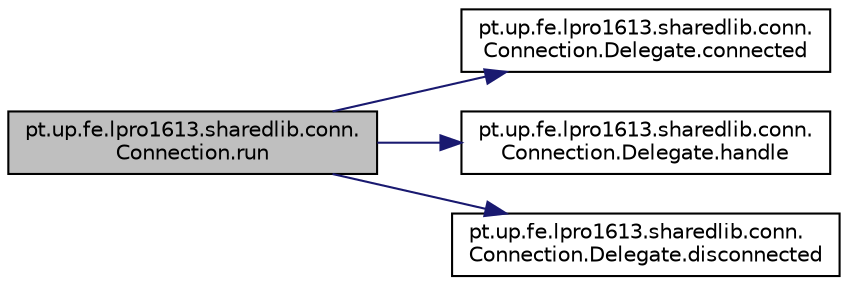 digraph "pt.up.fe.lpro1613.sharedlib.conn.Connection.run"
{
  edge [fontname="Helvetica",fontsize="10",labelfontname="Helvetica",labelfontsize="10"];
  node [fontname="Helvetica",fontsize="10",shape=record];
  rankdir="LR";
  Node22 [label="pt.up.fe.lpro1613.sharedlib.conn.\lConnection.run",height=0.2,width=0.4,color="black", fillcolor="grey75", style="filled", fontcolor="black"];
  Node22 -> Node23 [color="midnightblue",fontsize="10",style="solid",fontname="Helvetica"];
  Node23 [label="pt.up.fe.lpro1613.sharedlib.conn.\lConnection.Delegate.connected",height=0.2,width=0.4,color="black", fillcolor="white", style="filled",URL="$interfacept_1_1up_1_1fe_1_1lpro1613_1_1sharedlib_1_1conn_1_1_connection_1_1_delegate.html#afeb3c54ced46916733df2ba0b0e2d87e"];
  Node22 -> Node24 [color="midnightblue",fontsize="10",style="solid",fontname="Helvetica"];
  Node24 [label="pt.up.fe.lpro1613.sharedlib.conn.\lConnection.Delegate.handle",height=0.2,width=0.4,color="black", fillcolor="white", style="filled",URL="$interfacept_1_1up_1_1fe_1_1lpro1613_1_1sharedlib_1_1conn_1_1_connection_1_1_delegate.html#a5b0f77e34d93967ae53cf7e01f0e2835"];
  Node22 -> Node25 [color="midnightblue",fontsize="10",style="solid",fontname="Helvetica"];
  Node25 [label="pt.up.fe.lpro1613.sharedlib.conn.\lConnection.Delegate.disconnected",height=0.2,width=0.4,color="black", fillcolor="white", style="filled",URL="$interfacept_1_1up_1_1fe_1_1lpro1613_1_1sharedlib_1_1conn_1_1_connection_1_1_delegate.html#a39547a28a5b1818ca952e8d3d8da15ba"];
}
